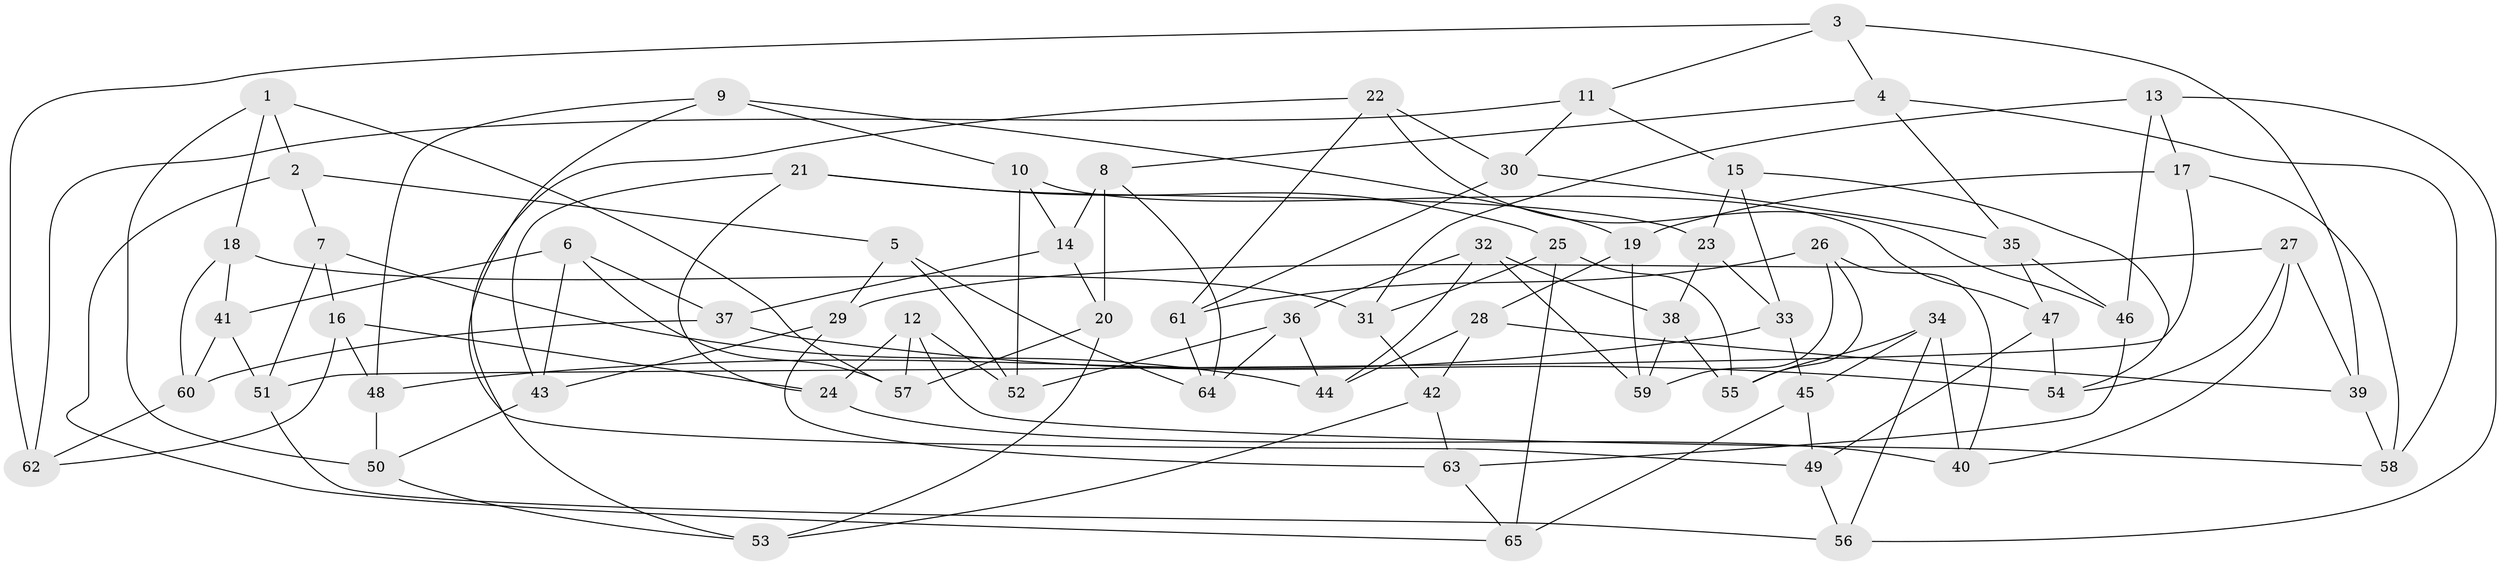// Generated by graph-tools (version 1.1) at 2025/50/03/09/25 03:50:52]
// undirected, 65 vertices, 130 edges
graph export_dot {
graph [start="1"]
  node [color=gray90,style=filled];
  1;
  2;
  3;
  4;
  5;
  6;
  7;
  8;
  9;
  10;
  11;
  12;
  13;
  14;
  15;
  16;
  17;
  18;
  19;
  20;
  21;
  22;
  23;
  24;
  25;
  26;
  27;
  28;
  29;
  30;
  31;
  32;
  33;
  34;
  35;
  36;
  37;
  38;
  39;
  40;
  41;
  42;
  43;
  44;
  45;
  46;
  47;
  48;
  49;
  50;
  51;
  52;
  53;
  54;
  55;
  56;
  57;
  58;
  59;
  60;
  61;
  62;
  63;
  64;
  65;
  1 -- 57;
  1 -- 18;
  1 -- 2;
  1 -- 50;
  2 -- 7;
  2 -- 5;
  2 -- 65;
  3 -- 39;
  3 -- 4;
  3 -- 62;
  3 -- 11;
  4 -- 58;
  4 -- 8;
  4 -- 35;
  5 -- 64;
  5 -- 29;
  5 -- 52;
  6 -- 37;
  6 -- 43;
  6 -- 41;
  6 -- 57;
  7 -- 44;
  7 -- 51;
  7 -- 16;
  8 -- 14;
  8 -- 64;
  8 -- 20;
  9 -- 49;
  9 -- 48;
  9 -- 19;
  9 -- 10;
  10 -- 14;
  10 -- 47;
  10 -- 52;
  11 -- 30;
  11 -- 62;
  11 -- 15;
  12 -- 58;
  12 -- 24;
  12 -- 57;
  12 -- 52;
  13 -- 31;
  13 -- 56;
  13 -- 46;
  13 -- 17;
  14 -- 37;
  14 -- 20;
  15 -- 23;
  15 -- 54;
  15 -- 33;
  16 -- 62;
  16 -- 24;
  16 -- 48;
  17 -- 58;
  17 -- 51;
  17 -- 19;
  18 -- 60;
  18 -- 41;
  18 -- 31;
  19 -- 28;
  19 -- 59;
  20 -- 57;
  20 -- 53;
  21 -- 25;
  21 -- 43;
  21 -- 24;
  21 -- 23;
  22 -- 61;
  22 -- 53;
  22 -- 30;
  22 -- 46;
  23 -- 38;
  23 -- 33;
  24 -- 40;
  25 -- 65;
  25 -- 31;
  25 -- 55;
  26 -- 55;
  26 -- 61;
  26 -- 40;
  26 -- 59;
  27 -- 40;
  27 -- 29;
  27 -- 54;
  27 -- 39;
  28 -- 39;
  28 -- 42;
  28 -- 44;
  29 -- 43;
  29 -- 63;
  30 -- 61;
  30 -- 35;
  31 -- 42;
  32 -- 59;
  32 -- 44;
  32 -- 38;
  32 -- 36;
  33 -- 48;
  33 -- 45;
  34 -- 56;
  34 -- 40;
  34 -- 45;
  34 -- 55;
  35 -- 47;
  35 -- 46;
  36 -- 44;
  36 -- 52;
  36 -- 64;
  37 -- 54;
  37 -- 60;
  38 -- 55;
  38 -- 59;
  39 -- 58;
  41 -- 60;
  41 -- 51;
  42 -- 63;
  42 -- 53;
  43 -- 50;
  45 -- 65;
  45 -- 49;
  46 -- 63;
  47 -- 54;
  47 -- 49;
  48 -- 50;
  49 -- 56;
  50 -- 53;
  51 -- 56;
  60 -- 62;
  61 -- 64;
  63 -- 65;
}
